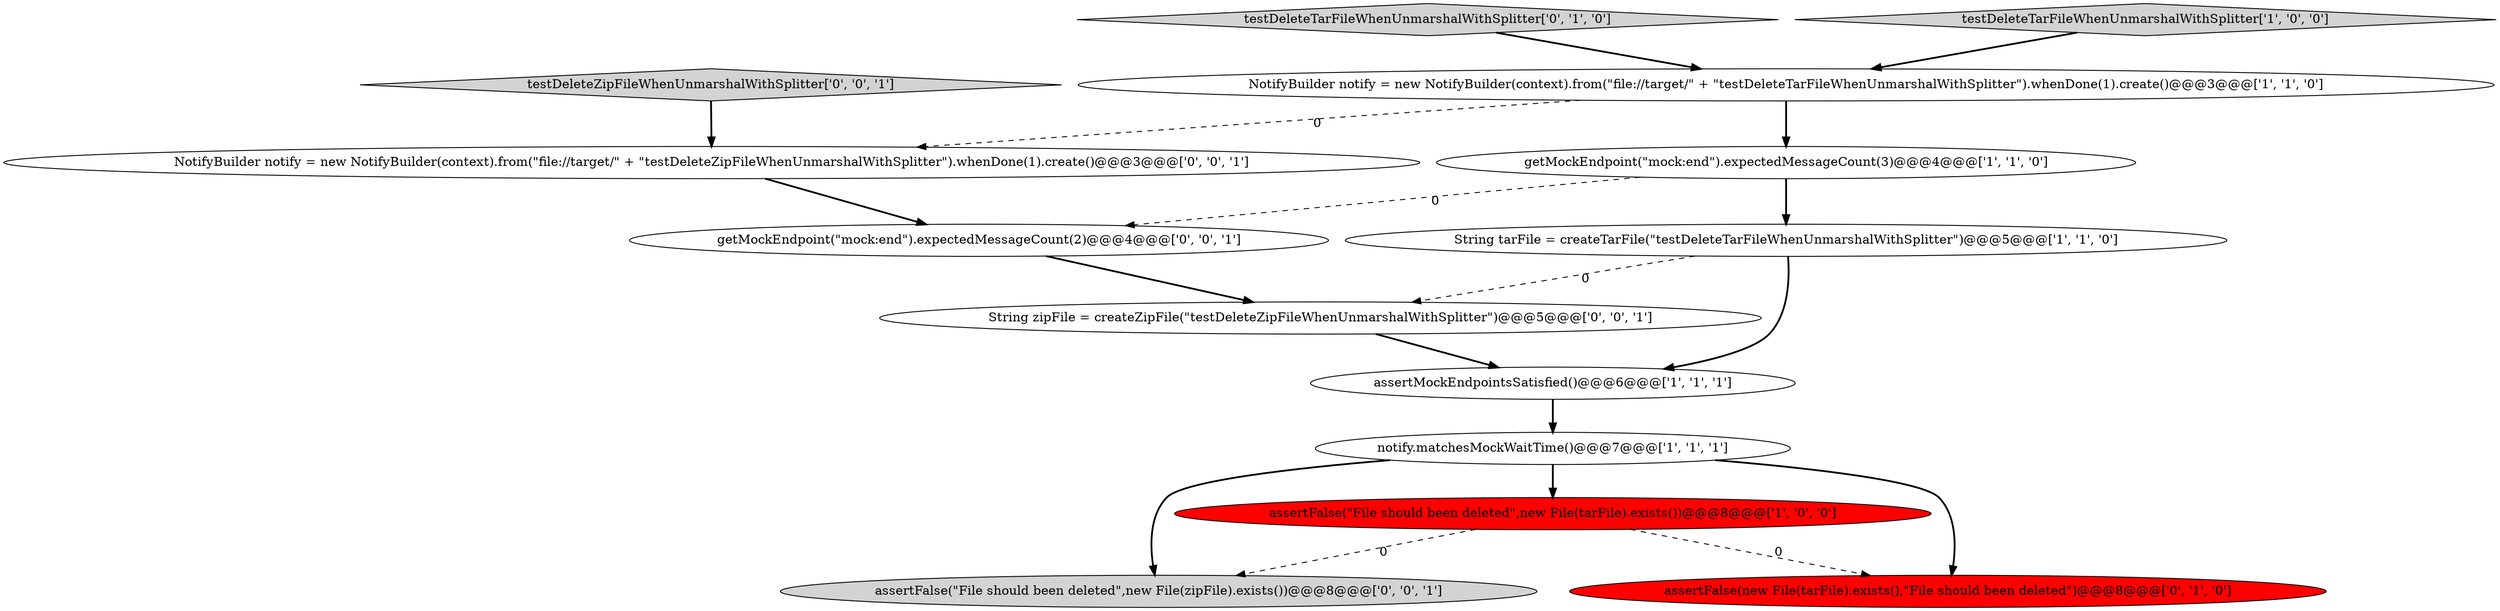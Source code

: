 digraph {
4 [style = filled, label = "NotifyBuilder notify = new NotifyBuilder(context).from(\"file://target/\" + \"testDeleteTarFileWhenUnmarshalWithSplitter\").whenDone(1).create()@@@3@@@['1', '1', '0']", fillcolor = white, shape = ellipse image = "AAA0AAABBB1BBB"];
0 [style = filled, label = "assertFalse(\"File should been deleted\",new File(tarFile).exists())@@@8@@@['1', '0', '0']", fillcolor = red, shape = ellipse image = "AAA1AAABBB1BBB"];
12 [style = filled, label = "testDeleteZipFileWhenUnmarshalWithSplitter['0', '0', '1']", fillcolor = lightgray, shape = diamond image = "AAA0AAABBB3BBB"];
3 [style = filled, label = "String tarFile = createTarFile(\"testDeleteTarFileWhenUnmarshalWithSplitter\")@@@5@@@['1', '1', '0']", fillcolor = white, shape = ellipse image = "AAA0AAABBB1BBB"];
6 [style = filled, label = "assertMockEndpointsSatisfied()@@@6@@@['1', '1', '1']", fillcolor = white, shape = ellipse image = "AAA0AAABBB1BBB"];
13 [style = filled, label = "assertFalse(\"File should been deleted\",new File(zipFile).exists())@@@8@@@['0', '0', '1']", fillcolor = lightgray, shape = ellipse image = "AAA0AAABBB3BBB"];
8 [style = filled, label = "assertFalse(new File(tarFile).exists(),\"File should been deleted\")@@@8@@@['0', '1', '0']", fillcolor = red, shape = ellipse image = "AAA1AAABBB2BBB"];
5 [style = filled, label = "getMockEndpoint(\"mock:end\").expectedMessageCount(3)@@@4@@@['1', '1', '0']", fillcolor = white, shape = ellipse image = "AAA0AAABBB1BBB"];
7 [style = filled, label = "testDeleteTarFileWhenUnmarshalWithSplitter['0', '1', '0']", fillcolor = lightgray, shape = diamond image = "AAA0AAABBB2BBB"];
9 [style = filled, label = "getMockEndpoint(\"mock:end\").expectedMessageCount(2)@@@4@@@['0', '0', '1']", fillcolor = white, shape = ellipse image = "AAA0AAABBB3BBB"];
10 [style = filled, label = "String zipFile = createZipFile(\"testDeleteZipFileWhenUnmarshalWithSplitter\")@@@5@@@['0', '0', '1']", fillcolor = white, shape = ellipse image = "AAA0AAABBB3BBB"];
2 [style = filled, label = "testDeleteTarFileWhenUnmarshalWithSplitter['1', '0', '0']", fillcolor = lightgray, shape = diamond image = "AAA0AAABBB1BBB"];
1 [style = filled, label = "notify.matchesMockWaitTime()@@@7@@@['1', '1', '1']", fillcolor = white, shape = ellipse image = "AAA0AAABBB1BBB"];
11 [style = filled, label = "NotifyBuilder notify = new NotifyBuilder(context).from(\"file://target/\" + \"testDeleteZipFileWhenUnmarshalWithSplitter\").whenDone(1).create()@@@3@@@['0', '0', '1']", fillcolor = white, shape = ellipse image = "AAA0AAABBB3BBB"];
5->3 [style = bold, label=""];
6->1 [style = bold, label=""];
0->8 [style = dashed, label="0"];
3->6 [style = bold, label=""];
5->9 [style = dashed, label="0"];
3->10 [style = dashed, label="0"];
1->0 [style = bold, label=""];
1->8 [style = bold, label=""];
7->4 [style = bold, label=""];
9->10 [style = bold, label=""];
4->11 [style = dashed, label="0"];
11->9 [style = bold, label=""];
2->4 [style = bold, label=""];
4->5 [style = bold, label=""];
10->6 [style = bold, label=""];
1->13 [style = bold, label=""];
0->13 [style = dashed, label="0"];
12->11 [style = bold, label=""];
}

